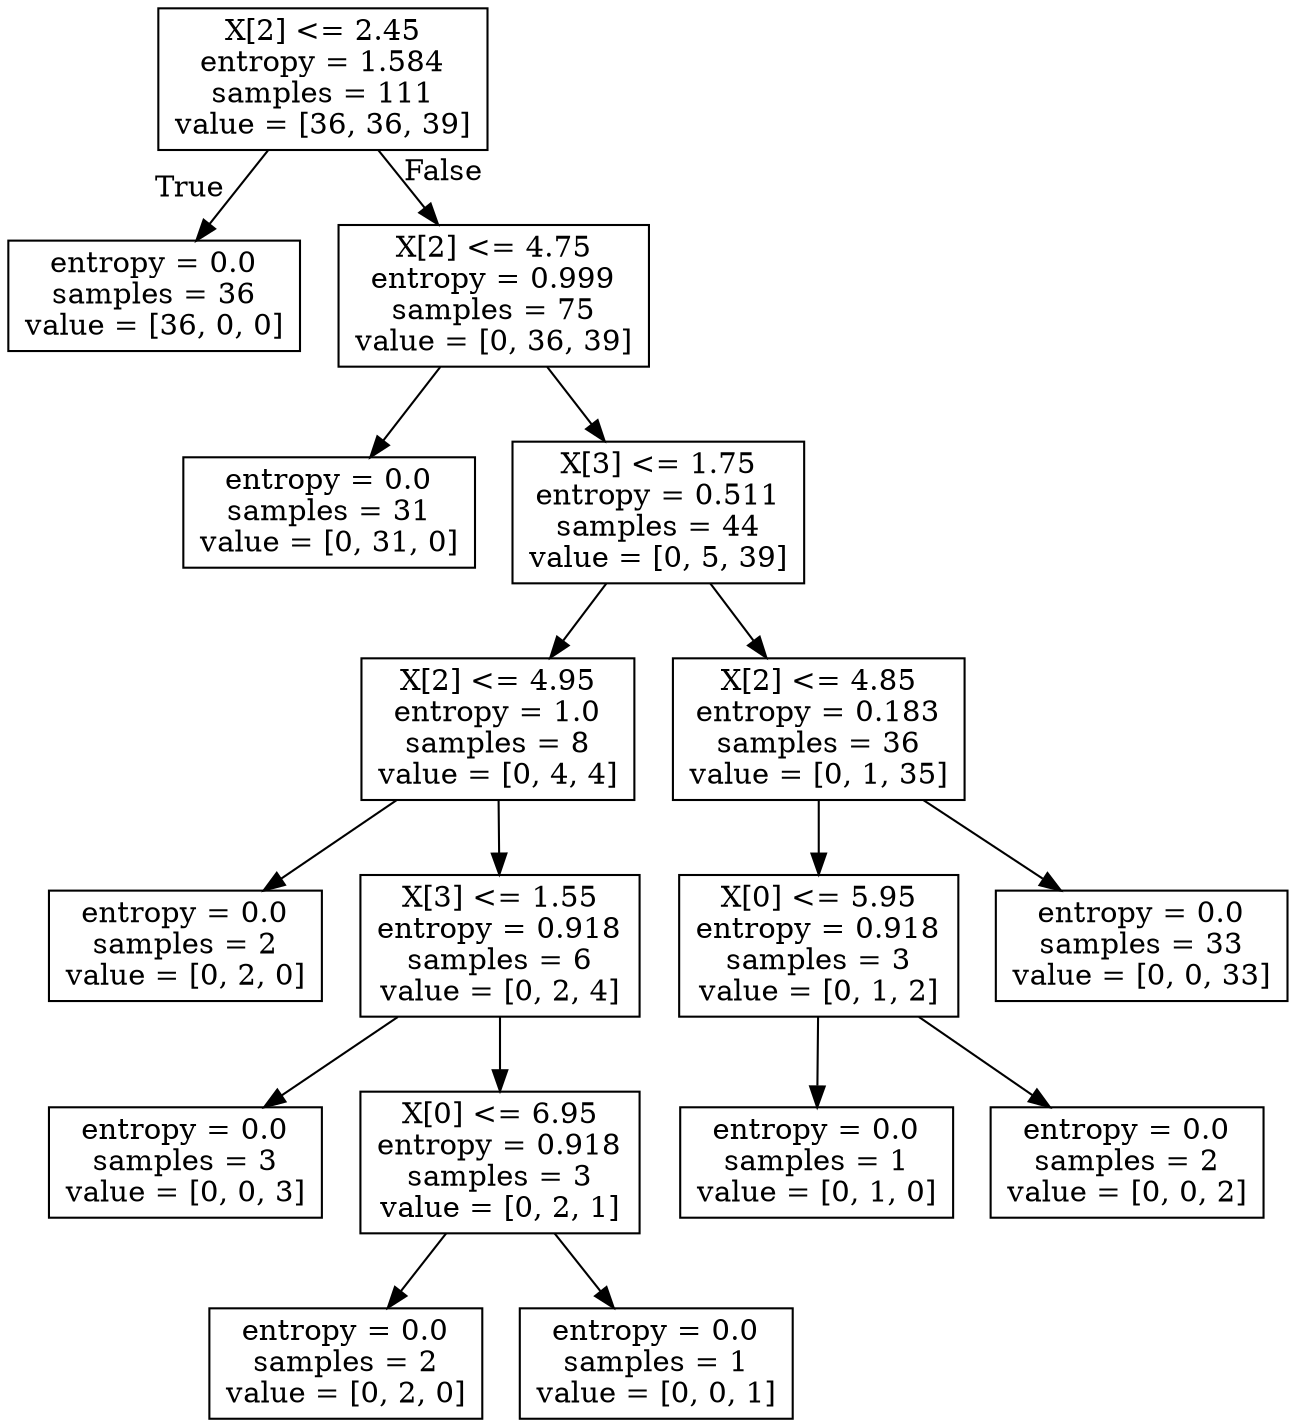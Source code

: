digraph Tree {
node [shape=box] ;
0 [label="X[2] <= 2.45\nentropy = 1.584\nsamples = 111\nvalue = [36, 36, 39]"] ;
1 [label="entropy = 0.0\nsamples = 36\nvalue = [36, 0, 0]"] ;
0 -> 1 [labeldistance=2.5, labelangle=45, headlabel="True"] ;
2 [label="X[2] <= 4.75\nentropy = 0.999\nsamples = 75\nvalue = [0, 36, 39]"] ;
0 -> 2 [labeldistance=2.5, labelangle=-45, headlabel="False"] ;
3 [label="entropy = 0.0\nsamples = 31\nvalue = [0, 31, 0]"] ;
2 -> 3 ;
4 [label="X[3] <= 1.75\nentropy = 0.511\nsamples = 44\nvalue = [0, 5, 39]"] ;
2 -> 4 ;
5 [label="X[2] <= 4.95\nentropy = 1.0\nsamples = 8\nvalue = [0, 4, 4]"] ;
4 -> 5 ;
6 [label="entropy = 0.0\nsamples = 2\nvalue = [0, 2, 0]"] ;
5 -> 6 ;
7 [label="X[3] <= 1.55\nentropy = 0.918\nsamples = 6\nvalue = [0, 2, 4]"] ;
5 -> 7 ;
8 [label="entropy = 0.0\nsamples = 3\nvalue = [0, 0, 3]"] ;
7 -> 8 ;
9 [label="X[0] <= 6.95\nentropy = 0.918\nsamples = 3\nvalue = [0, 2, 1]"] ;
7 -> 9 ;
10 [label="entropy = 0.0\nsamples = 2\nvalue = [0, 2, 0]"] ;
9 -> 10 ;
11 [label="entropy = 0.0\nsamples = 1\nvalue = [0, 0, 1]"] ;
9 -> 11 ;
12 [label="X[2] <= 4.85\nentropy = 0.183\nsamples = 36\nvalue = [0, 1, 35]"] ;
4 -> 12 ;
13 [label="X[0] <= 5.95\nentropy = 0.918\nsamples = 3\nvalue = [0, 1, 2]"] ;
12 -> 13 ;
14 [label="entropy = 0.0\nsamples = 1\nvalue = [0, 1, 0]"] ;
13 -> 14 ;
15 [label="entropy = 0.0\nsamples = 2\nvalue = [0, 0, 2]"] ;
13 -> 15 ;
16 [label="entropy = 0.0\nsamples = 33\nvalue = [0, 0, 33]"] ;
12 -> 16 ;
}